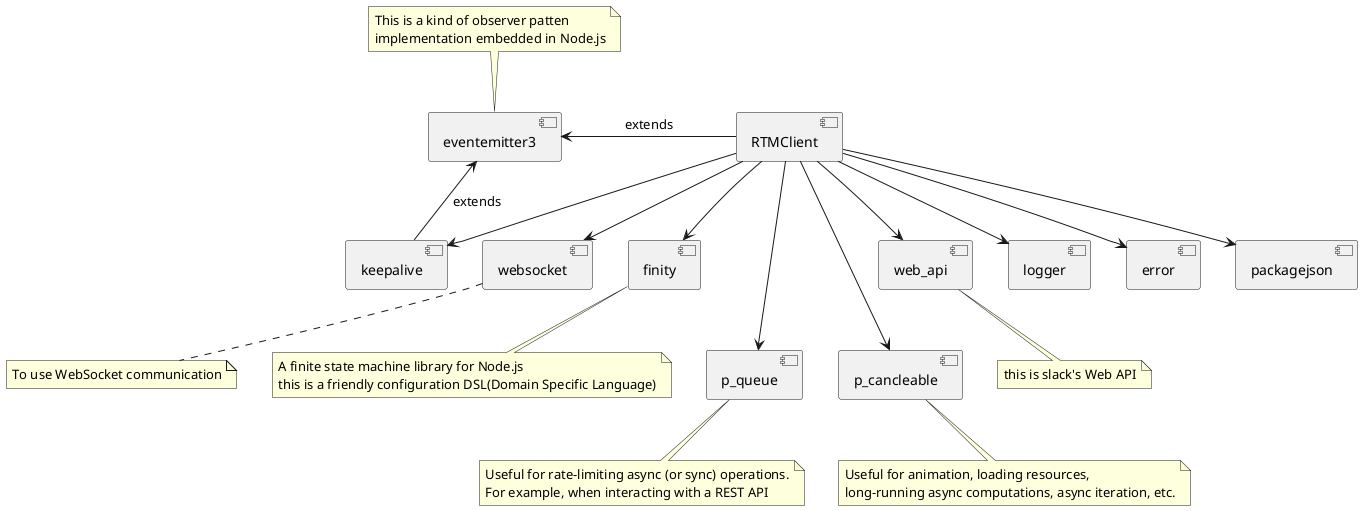 @startuml
[RTMClient] as rtm
[eventemitter3] as eventemitter
[websocket] as ws
[finity] as finity
[p_queue] as pq
[p_cancleable] as p_cancleable
[web_api] as web_api
[keepalive] as keepalive
[logger] as logger
[error] as error
[packagejson] as packagejson

rtm -left-> eventemitter : extends
rtm --> ws
rtm --> finity
rtm ---> pq
rtm ---> p_cancleable
rtm --> web_api
rtm --> keepalive
rtm --> logger
rtm --> error
rtm --> packagejson

keepalive -right---> eventemitter : extends

note top of eventemitter
This is a kind of observer patten 
implementation embedded in Node.js
end note

note bottom of ws
To use WebSocket communication
end note

note bottom of finity
A finite state machine library for Node.js
this is a friendly configuration DSL(Domain Specific Language)
end note

note bottom of pq
Useful for rate-limiting async (or sync) operations.
For example, when interacting with a REST API 
end note

note bottom of p_cancleable
 Useful for animation, loading resources, 
 long-running async computations, async iteration, etc.
end note

note bottom of web_api
    this is slack's Web API
end note

@enduml
